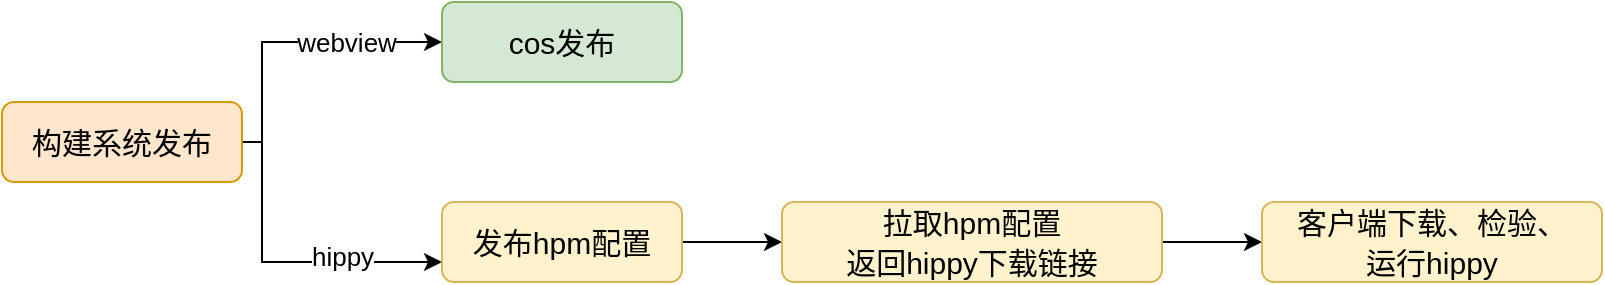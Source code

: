<mxfile version="21.7.5" type="github">
  <diagram id="C5RBs43oDa-KdzZeNtuy" name="Page-1">
    <mxGraphModel dx="1096" dy="730" grid="1" gridSize="10" guides="1" tooltips="1" connect="1" arrows="1" fold="1" page="1" pageScale="1" pageWidth="827" pageHeight="1169" math="0" shadow="0">
      <root>
        <mxCell id="WIyWlLk6GJQsqaUBKTNV-0" />
        <mxCell id="WIyWlLk6GJQsqaUBKTNV-1" parent="WIyWlLk6GJQsqaUBKTNV-0" />
        <mxCell id="m99oJEnW10o2FwtMpOPo-15" style="edgeStyle=orthogonalEdgeStyle;rounded=0;orthogonalLoop=1;jettySize=auto;html=1;entryX=0;entryY=0.5;entryDx=0;entryDy=0;" edge="1" parent="WIyWlLk6GJQsqaUBKTNV-1" source="WIyWlLk6GJQsqaUBKTNV-3" target="WIyWlLk6GJQsqaUBKTNV-7">
          <mxGeometry relative="1" as="geometry">
            <Array as="points">
              <mxPoint x="270" y="230" />
              <mxPoint x="270" y="180" />
            </Array>
          </mxGeometry>
        </mxCell>
        <mxCell id="m99oJEnW10o2FwtMpOPo-18" value="&lt;font style=&quot;font-size: 13px;&quot;&gt;webview&lt;/font&gt;" style="edgeLabel;html=1;align=center;verticalAlign=middle;resizable=0;points=[];" vertex="1" connectable="0" parent="m99oJEnW10o2FwtMpOPo-15">
          <mxGeometry x="-0.084" relative="1" as="geometry">
            <mxPoint x="33" as="offset" />
          </mxGeometry>
        </mxCell>
        <mxCell id="m99oJEnW10o2FwtMpOPo-17" style="edgeStyle=orthogonalEdgeStyle;rounded=0;orthogonalLoop=1;jettySize=auto;html=1;entryX=0;entryY=0.75;entryDx=0;entryDy=0;" edge="1" parent="WIyWlLk6GJQsqaUBKTNV-1" source="WIyWlLk6GJQsqaUBKTNV-3" target="WIyWlLk6GJQsqaUBKTNV-11">
          <mxGeometry relative="1" as="geometry">
            <Array as="points">
              <mxPoint x="270" y="230" />
              <mxPoint x="270" y="290" />
            </Array>
          </mxGeometry>
        </mxCell>
        <mxCell id="m99oJEnW10o2FwtMpOPo-19" value="&lt;font style=&quot;font-size: 13px;&quot;&gt;hippy&lt;/font&gt;" style="edgeLabel;html=1;align=center;verticalAlign=middle;resizable=0;points=[];" vertex="1" connectable="0" parent="m99oJEnW10o2FwtMpOPo-17">
          <mxGeometry x="0.32" y="4" relative="1" as="geometry">
            <mxPoint x="4" y="1" as="offset" />
          </mxGeometry>
        </mxCell>
        <mxCell id="WIyWlLk6GJQsqaUBKTNV-3" value="&lt;font style=&quot;font-size: 15px;&quot;&gt;构建系统发布&lt;/font&gt;" style="rounded=1;whiteSpace=wrap;html=1;fontSize=12;glass=0;strokeWidth=1;shadow=0;fillColor=#ffe6cc;strokeColor=#d79b00;" parent="WIyWlLk6GJQsqaUBKTNV-1" vertex="1">
          <mxGeometry x="140" y="210" width="120" height="40" as="geometry" />
        </mxCell>
        <mxCell id="WIyWlLk6GJQsqaUBKTNV-7" value="&lt;font style=&quot;font-size: 15px;&quot;&gt;cos发布&lt;/font&gt;" style="rounded=1;whiteSpace=wrap;html=1;fontSize=12;glass=0;strokeWidth=1;shadow=0;fillColor=#d5e8d4;strokeColor=#82b366;" parent="WIyWlLk6GJQsqaUBKTNV-1" vertex="1">
          <mxGeometry x="360" y="160" width="120" height="40" as="geometry" />
        </mxCell>
        <mxCell id="m99oJEnW10o2FwtMpOPo-6" style="edgeStyle=orthogonalEdgeStyle;rounded=0;orthogonalLoop=1;jettySize=auto;html=1;" edge="1" parent="WIyWlLk6GJQsqaUBKTNV-1" source="WIyWlLk6GJQsqaUBKTNV-11" target="m99oJEnW10o2FwtMpOPo-5">
          <mxGeometry relative="1" as="geometry" />
        </mxCell>
        <mxCell id="WIyWlLk6GJQsqaUBKTNV-11" value="&lt;font style=&quot;font-size: 15px;&quot;&gt;发布hpm配置&lt;/font&gt;" style="rounded=1;whiteSpace=wrap;html=1;fontSize=16;glass=0;strokeWidth=1;shadow=0;fillColor=#fff2cc;strokeColor=#d6b656;" parent="WIyWlLk6GJQsqaUBKTNV-1" vertex="1">
          <mxGeometry x="360" y="260" width="120" height="40" as="geometry" />
        </mxCell>
        <mxCell id="m99oJEnW10o2FwtMpOPo-9" style="edgeStyle=orthogonalEdgeStyle;rounded=0;orthogonalLoop=1;jettySize=auto;html=1;entryX=0;entryY=0.5;entryDx=0;entryDy=0;" edge="1" parent="WIyWlLk6GJQsqaUBKTNV-1" source="m99oJEnW10o2FwtMpOPo-5" target="m99oJEnW10o2FwtMpOPo-8">
          <mxGeometry relative="1" as="geometry" />
        </mxCell>
        <mxCell id="m99oJEnW10o2FwtMpOPo-5" value="&lt;font style=&quot;font-size: 15px;&quot;&gt;拉取hpm配置&lt;br style=&quot;&quot;&gt;返回hippy下载链接&lt;/font&gt;" style="rounded=1;whiteSpace=wrap;html=1;fontSize=16;glass=0;strokeWidth=1;shadow=0;fillColor=#fff2cc;strokeColor=#d6b656;" vertex="1" parent="WIyWlLk6GJQsqaUBKTNV-1">
          <mxGeometry x="530" y="260" width="190" height="40" as="geometry" />
        </mxCell>
        <mxCell id="m99oJEnW10o2FwtMpOPo-8" value="&lt;font style=&quot;font-size: 15px;&quot;&gt;&lt;font style=&quot;font-size: 15px;&quot;&gt;客户端下载、检验、&lt;br&gt;&lt;/font&gt;运行hippy&lt;/font&gt;" style="rounded=1;whiteSpace=wrap;html=1;fontSize=16;glass=0;strokeWidth=1;shadow=0;fillColor=#fff2cc;strokeColor=#d6b656;" vertex="1" parent="WIyWlLk6GJQsqaUBKTNV-1">
          <mxGeometry x="770" y="260" width="170" height="40" as="geometry" />
        </mxCell>
      </root>
    </mxGraphModel>
  </diagram>
</mxfile>
